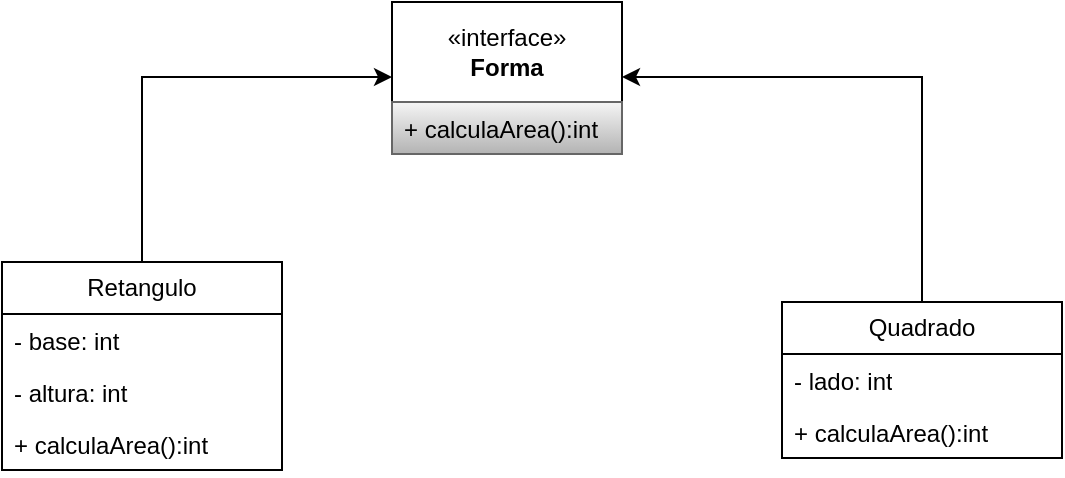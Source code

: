 <mxfile version="28.2.0">
  <diagram name="Página-1" id="G4PCL1p9-0vKmtoaM3zK">
    <mxGraphModel dx="1042" dy="608" grid="1" gridSize="10" guides="1" tooltips="1" connect="1" arrows="1" fold="1" page="1" pageScale="1" pageWidth="827" pageHeight="1169" math="0" shadow="0">
      <root>
        <mxCell id="0" />
        <mxCell id="1" parent="0" />
        <mxCell id="7mlC4Db20XRVeVoWN5bV-1" style="edgeStyle=orthogonalEdgeStyle;rounded=0;orthogonalLoop=1;jettySize=auto;html=1;exitX=0.5;exitY=0;exitDx=0;exitDy=0;entryX=0;entryY=0.75;entryDx=0;entryDy=0;" edge="1" parent="1" source="78UgBjOQfgNDA3cunV0L-1" target="78UgBjOQfgNDA3cunV0L-5">
          <mxGeometry relative="1" as="geometry" />
        </mxCell>
        <mxCell id="78UgBjOQfgNDA3cunV0L-1" value="Retangulo" style="swimlane;fontStyle=0;childLayout=stackLayout;horizontal=1;startSize=26;fillColor=none;horizontalStack=0;resizeParent=1;resizeParentMax=0;resizeLast=0;collapsible=1;marginBottom=0;whiteSpace=wrap;html=1;" parent="1" vertex="1">
          <mxGeometry x="160" y="300" width="140" height="104" as="geometry" />
        </mxCell>
        <mxCell id="78UgBjOQfgNDA3cunV0L-2" value="- base: int&amp;nbsp;" style="text;strokeColor=none;fillColor=none;align=left;verticalAlign=top;spacingLeft=4;spacingRight=4;overflow=hidden;rotatable=0;points=[[0,0.5],[1,0.5]];portConstraint=eastwest;whiteSpace=wrap;html=1;" parent="78UgBjOQfgNDA3cunV0L-1" vertex="1">
          <mxGeometry y="26" width="140" height="26" as="geometry" />
        </mxCell>
        <mxCell id="78UgBjOQfgNDA3cunV0L-3" value="- altura: int" style="text;strokeColor=none;fillColor=none;align=left;verticalAlign=top;spacingLeft=4;spacingRight=4;overflow=hidden;rotatable=0;points=[[0,0.5],[1,0.5]];portConstraint=eastwest;whiteSpace=wrap;html=1;" parent="78UgBjOQfgNDA3cunV0L-1" vertex="1">
          <mxGeometry y="52" width="140" height="26" as="geometry" />
        </mxCell>
        <mxCell id="78UgBjOQfgNDA3cunV0L-4" value="+ calculaArea():int" style="text;strokeColor=none;fillColor=none;align=left;verticalAlign=top;spacingLeft=4;spacingRight=4;overflow=hidden;rotatable=0;points=[[0,0.5],[1,0.5]];portConstraint=eastwest;whiteSpace=wrap;html=1;" parent="78UgBjOQfgNDA3cunV0L-1" vertex="1">
          <mxGeometry y="78" width="140" height="26" as="geometry" />
        </mxCell>
        <mxCell id="78UgBjOQfgNDA3cunV0L-5" value="«interface»&lt;br&gt;&lt;b&gt;Forma&lt;/b&gt;" style="html=1;whiteSpace=wrap;" parent="1" vertex="1">
          <mxGeometry x="355" y="170" width="115" height="50" as="geometry" />
        </mxCell>
        <mxCell id="78UgBjOQfgNDA3cunV0L-6" value="+ calculaArea():int" style="text;align=left;verticalAlign=top;spacingLeft=4;spacingRight=4;overflow=hidden;rotatable=0;points=[[0,0.5],[1,0.5]];portConstraint=eastwest;whiteSpace=wrap;html=1;rounded=0;glass=0;fillColor=#f5f5f5;strokeColor=#666666;gradientColor=#b3b3b3;" parent="1" vertex="1">
          <mxGeometry x="355" y="220" width="115" height="26" as="geometry" />
        </mxCell>
        <mxCell id="7mlC4Db20XRVeVoWN5bV-2" style="edgeStyle=orthogonalEdgeStyle;rounded=0;orthogonalLoop=1;jettySize=auto;html=1;exitX=0.5;exitY=0;exitDx=0;exitDy=0;entryX=1;entryY=0.75;entryDx=0;entryDy=0;" edge="1" parent="1" source="78UgBjOQfgNDA3cunV0L-8" target="78UgBjOQfgNDA3cunV0L-5">
          <mxGeometry relative="1" as="geometry" />
        </mxCell>
        <mxCell id="78UgBjOQfgNDA3cunV0L-8" value="Quadrado" style="swimlane;fontStyle=0;childLayout=stackLayout;horizontal=1;startSize=26;fillColor=none;horizontalStack=0;resizeParent=1;resizeParentMax=0;resizeLast=0;collapsible=1;marginBottom=0;whiteSpace=wrap;html=1;" parent="1" vertex="1">
          <mxGeometry x="550" y="320" width="140" height="78" as="geometry" />
        </mxCell>
        <mxCell id="78UgBjOQfgNDA3cunV0L-9" value="- lado: int" style="text;strokeColor=none;fillColor=none;align=left;verticalAlign=top;spacingLeft=4;spacingRight=4;overflow=hidden;rotatable=0;points=[[0,0.5],[1,0.5]];portConstraint=eastwest;whiteSpace=wrap;html=1;" parent="78UgBjOQfgNDA3cunV0L-8" vertex="1">
          <mxGeometry y="26" width="140" height="26" as="geometry" />
        </mxCell>
        <mxCell id="78UgBjOQfgNDA3cunV0L-10" value="+ calculaArea():int" style="text;strokeColor=none;fillColor=none;align=left;verticalAlign=top;spacingLeft=4;spacingRight=4;overflow=hidden;rotatable=0;points=[[0,0.5],[1,0.5]];portConstraint=eastwest;whiteSpace=wrap;html=1;" parent="78UgBjOQfgNDA3cunV0L-8" vertex="1">
          <mxGeometry y="52" width="140" height="26" as="geometry" />
        </mxCell>
      </root>
    </mxGraphModel>
  </diagram>
</mxfile>
